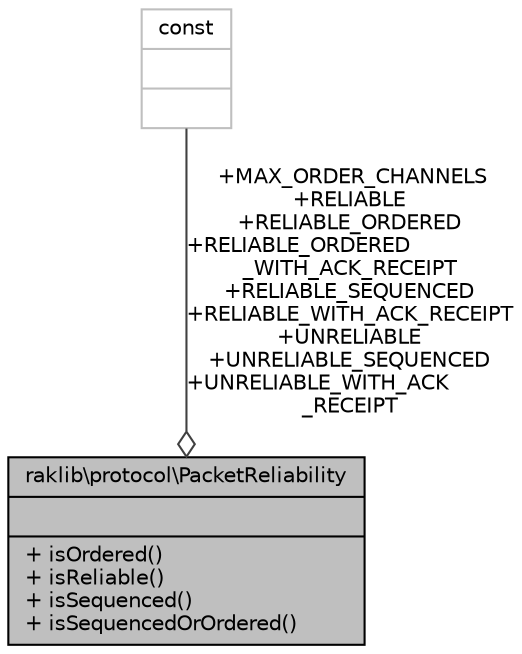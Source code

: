 digraph "raklib\protocol\PacketReliability"
{
 // INTERACTIVE_SVG=YES
 // LATEX_PDF_SIZE
  edge [fontname="Helvetica",fontsize="10",labelfontname="Helvetica",labelfontsize="10"];
  node [fontname="Helvetica",fontsize="10",shape=record];
  Node1 [label="{raklib\\protocol\\PacketReliability\n||+ isOrdered()\l+ isReliable()\l+ isSequenced()\l+ isSequencedOrOrdered()\l}",height=0.2,width=0.4,color="black", fillcolor="grey75", style="filled", fontcolor="black",tooltip=" "];
  Node2 -> Node1 [color="grey25",fontsize="10",style="solid",label=" +MAX_ORDER_CHANNELS\n+RELIABLE\n+RELIABLE_ORDERED\n+RELIABLE_ORDERED\l_WITH_ACK_RECEIPT\n+RELIABLE_SEQUENCED\n+RELIABLE_WITH_ACK_RECEIPT\n+UNRELIABLE\n+UNRELIABLE_SEQUENCED\n+UNRELIABLE_WITH_ACK\l_RECEIPT" ,arrowhead="odiamond",fontname="Helvetica"];
  Node2 [label="{const\n||}",height=0.2,width=0.4,color="grey75", fillcolor="white", style="filled",tooltip=" "];
}
